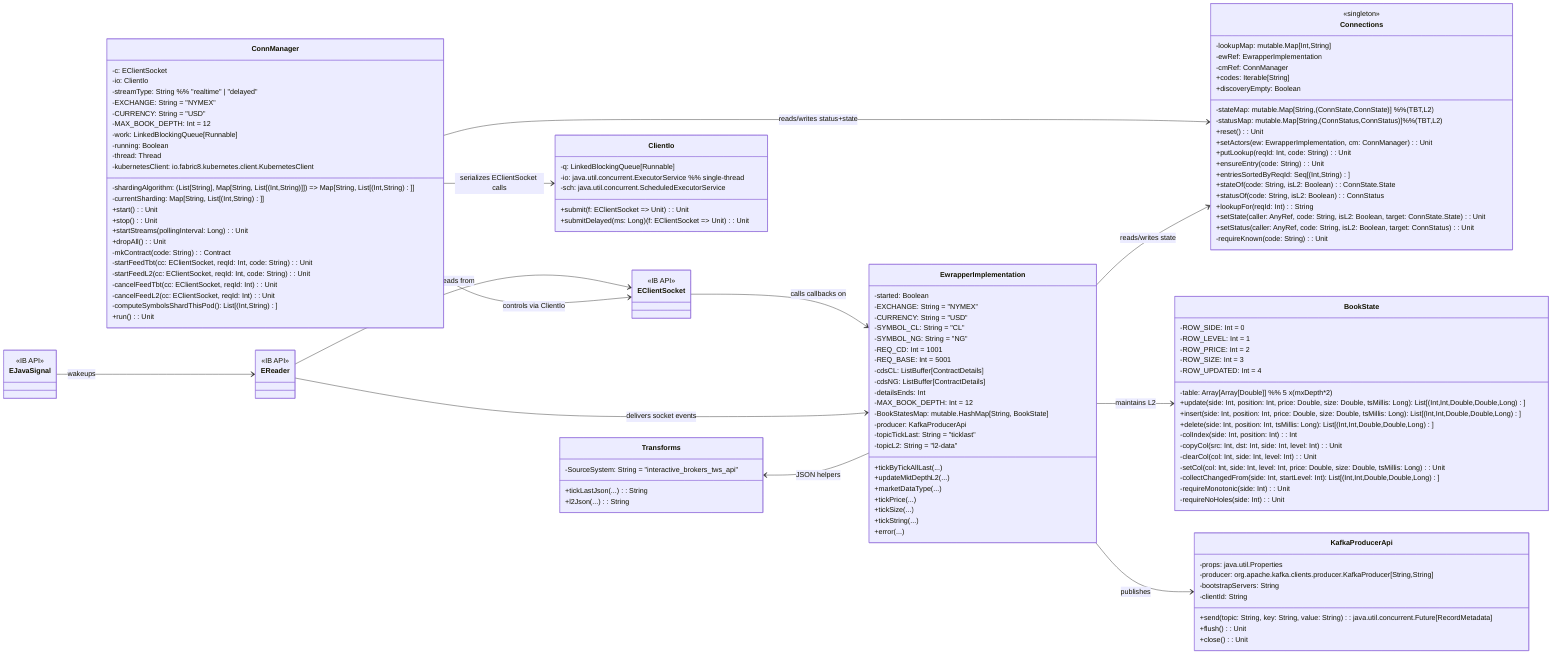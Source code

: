 classDiagram
direction LR

class EClientSocket {
  <<IB API>>
  %% external class (attributes not exposed here)
}

class EReader {
  <<IB API>>
  %% external class (attributes not exposed here)
}

class EJavaSignal {
  <<IB API>>
  %% external class (attributes not exposed here)
}

class EwrapperImplementation {
  -started: Boolean
  -EXCHANGE: String = "NYMEX"
  -CURRENCY: String = "USD"
  -SYMBOL_CL: String = "CL"
  -SYMBOL_NG: String = "NG"
  -REQ_CD: Int = 1001
  -REQ_BASE: Int = 5001
  -cdsCL: ListBuffer[ContractDetails]
  -cdsNG: ListBuffer[ContractDetails]
  -detailsEnds: Int
  -MAX_BOOK_DEPTH: Int = 12
  -BookStatesMap: mutable.HashMap[String, BookState]
  -producer: KafkaProducerApi
  -topicTickLast: String = "ticklast"
  -topicL2: String = "l2-data"
  +tickByTickAllLast(...)
  +updateMktDepthL2(...)
  +marketDataType(...)
  +tickPrice(...)
  +tickSize(...)
  +tickString(...)
  +error(...)
}

class BookState {
  -ROW_SIDE: Int = 0
  -ROW_LEVEL: Int = 1
  -ROW_PRICE: Int = 2
  -ROW_SIZE: Int = 3
  -ROW_UPDATED: Int = 4
  -table: Array[Array[Double]]  %% 5 x (mxDepth*2)
  +update(side: Int, position: Int, price: Double, size: Double, tsMillis: Long): List[(Int,Int,Double,Double,Long)]
  +insert(side: Int, position: Int, price: Double, size: Double, tsMillis: Long): List[(Int,Int,Double,Double,Long)]
  +delete(side: Int, position: Int, tsMillis: Long): List[(Int,Int,Double,Double,Long)]
  -colIndex(side: Int, position: Int): Int
  -copyCol(src: Int, dst: Int, side: Int, level: Int): Unit
  -clearCol(col: Int, side: Int, level: Int): Unit
  -setCol(col: Int, side: Int, level: Int, price: Double, size: Double, tsMillis: Long): Unit
  -collectChangedFrom(side: Int, startLevel: Int): List[(Int,Int,Double,Double,Long)]
  -requireMonotonic(side: Int): Unit
  -requireNoHoles(side: Int): Unit
}

class ConnManager {
  -c: EClientSocket
  -io: ClientIo
  -streamType: String  %% "realtime" | "delayed"
  -shardingAlgorithm: (List[String], Map[String, List[(Int,String)]]) => Map[String, List[(Int,String)]]
  -EXCHANGE: String = "NYMEX"
  -CURRENCY: String = "USD"
  -MAX_BOOK_DEPTH: Int = 12
  -work: LinkedBlockingQueue[Runnable]
  -running: Boolean
  -thread: Thread
  -currentSharding: Map[String, List[(Int,String)]]
  -kubernetesClient: io.fabric8.kubernetes.client.KubernetesClient
  +start(): Unit
  +stop(): Unit
  +startStreams(pollingInterval: Long): Unit
  +dropAll(): Unit
  -mkContract(code: String): Contract
  -startFeedTbt(cc: EClientSocket, reqId: Int, code: String): Unit
  -startFeedL2(cc: EClientSocket, reqId: Int, code: String): Unit
  -cancelFeedTbt(cc: EClientSocket, reqId: Int): Unit
  -cancelFeedL2(cc: EClientSocket, reqId: Int): Unit
  -computeSymbolsShardThisPod(): List[(Int,String)]
  +run(): Unit
}

class ClientIo {
  -q: LinkedBlockingQueue[Runnable]
  -io: java.util.concurrent.ExecutorService  %% single-thread
  -sch: java.util.concurrent.ScheduledExecutorService
  +submit(f: EClientSocket => Unit): Unit
  +submitDelayed(ms: Long)(f: EClientSocket => Unit): Unit
}

class Connections {
  <<singleton>>
  -lookupMap: mutable.Map[Int,String]
  -stateMap: mutable.Map[String,(ConnState,ConnState)]   %% (TBT,L2)
  -statusMap: mutable.Map[String,(ConnStatus,ConnStatus)]%% (TBT,L2)
  -ewRef: EwrapperImplementation
  -cmRef: ConnManager
  +reset(): Unit
  +setActors(ew: EwrapperImplementation, cm: ConnManager): Unit
  +putLookup(reqId: Int, code: String): Unit
  +ensureEntry(code: String): Unit
  +codes: Iterable[String]
  +entriesSortedByReqId: Seq[(Int,String)]
  +stateOf(code: String, isL2: Boolean): ConnState.State
  +statusOf(code: String, isL2: Boolean): ConnStatus
  +lookupFor(reqId: Int): String
  +discoveryEmpty: Boolean
  +setState(caller: AnyRef, code: String, isL2: Boolean, target: ConnState.State): Unit
  +setStatus(caller: AnyRef, code: String, isL2: Boolean, target: ConnStatus): Unit
  -requireKnown(code: String): Unit
}

class KafkaProducerApi {
  -props: java.util.Properties
  -producer: org.apache.kafka.clients.producer.KafkaProducer[String,String]
  -bootstrapServers: String
  -clientId: String
  +send(topic: String, key: String, value: String): java.util.concurrent.Future[RecordMetadata]
  +flush(): Unit
  +close(): Unit
}

class Transforms {
  -SourceSystem: String = "interactive_brokers_tws_api"
  +tickLastJson(...): String
  +l2Json(...): String
}

EClientSocket --> EwrapperImplementation : calls callbacks on
EReader --> EwrapperImplementation : delivers socket events
EReader --> EClientSocket : reads from
EJavaSignal --> EReader : wakeups
ConnManager --> EClientSocket : controls via ClientIo
ConnManager --> ClientIo : serializes EClientSocket calls
ConnManager --> Connections : reads/writes status+state
EwrapperImplementation --> Connections : reads/writes state
EwrapperImplementation --> BookState : maintains L2
EwrapperImplementation --> KafkaProducerApi : publishes
Transforms <-- EwrapperImplementation : JSON helpers
